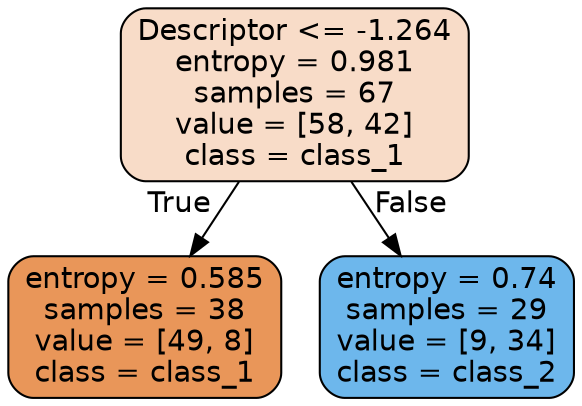 digraph Tree {
node [shape=box, style="filled, rounded", color="black", fontname="helvetica"] ;
edge [fontname="helvetica"] ;
0 [label="Descriptor <= -1.264\nentropy = 0.981\nsamples = 67\nvalue = [58, 42]\nclass = class_1", fillcolor="#f8dcc8"] ;
1 [label="entropy = 0.585\nsamples = 38\nvalue = [49, 8]\nclass = class_1", fillcolor="#e99659"] ;
0 -> 1 [labeldistance=2.5, labelangle=45, headlabel="True"] ;
2 [label="entropy = 0.74\nsamples = 29\nvalue = [9, 34]\nclass = class_2", fillcolor="#6db7ec"] ;
0 -> 2 [labeldistance=2.5, labelangle=-45, headlabel="False"] ;
}